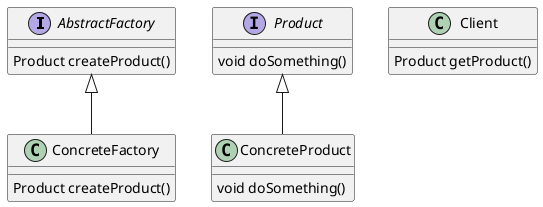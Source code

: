 @startuml

interface AbstractFactory{
    Product createProduct()
}

interface Product{
    void doSomething()
}

class ConcreteFactory{
    Product createProduct()
}

class ConcreteProduct{
    void doSomething()
}

class Client{
    Product getProduct()
}

AbstractFactory <|--    ConcreteFactory
Product <|--    ConcreteProduct
@enduml